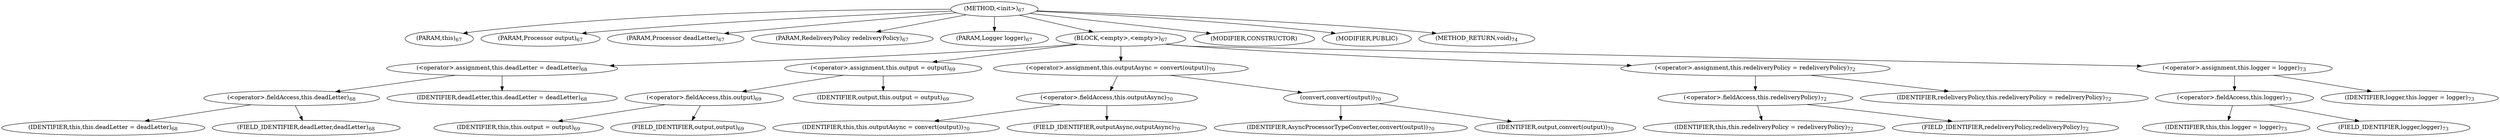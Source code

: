 digraph "&lt;init&gt;" {  
"127" [label = <(METHOD,&lt;init&gt;)<SUB>67</SUB>> ]
"19" [label = <(PARAM,this)<SUB>67</SUB>> ]
"128" [label = <(PARAM,Processor output)<SUB>67</SUB>> ]
"129" [label = <(PARAM,Processor deadLetter)<SUB>67</SUB>> ]
"130" [label = <(PARAM,RedeliveryPolicy redeliveryPolicy)<SUB>67</SUB>> ]
"131" [label = <(PARAM,Logger logger)<SUB>67</SUB>> ]
"132" [label = <(BLOCK,&lt;empty&gt;,&lt;empty&gt;)<SUB>67</SUB>> ]
"133" [label = <(&lt;operator&gt;.assignment,this.deadLetter = deadLetter)<SUB>68</SUB>> ]
"134" [label = <(&lt;operator&gt;.fieldAccess,this.deadLetter)<SUB>68</SUB>> ]
"18" [label = <(IDENTIFIER,this,this.deadLetter = deadLetter)<SUB>68</SUB>> ]
"135" [label = <(FIELD_IDENTIFIER,deadLetter,deadLetter)<SUB>68</SUB>> ]
"136" [label = <(IDENTIFIER,deadLetter,this.deadLetter = deadLetter)<SUB>68</SUB>> ]
"137" [label = <(&lt;operator&gt;.assignment,this.output = output)<SUB>69</SUB>> ]
"138" [label = <(&lt;operator&gt;.fieldAccess,this.output)<SUB>69</SUB>> ]
"20" [label = <(IDENTIFIER,this,this.output = output)<SUB>69</SUB>> ]
"139" [label = <(FIELD_IDENTIFIER,output,output)<SUB>69</SUB>> ]
"140" [label = <(IDENTIFIER,output,this.output = output)<SUB>69</SUB>> ]
"141" [label = <(&lt;operator&gt;.assignment,this.outputAsync = convert(output))<SUB>70</SUB>> ]
"142" [label = <(&lt;operator&gt;.fieldAccess,this.outputAsync)<SUB>70</SUB>> ]
"21" [label = <(IDENTIFIER,this,this.outputAsync = convert(output))<SUB>70</SUB>> ]
"143" [label = <(FIELD_IDENTIFIER,outputAsync,outputAsync)<SUB>70</SUB>> ]
"144" [label = <(convert,convert(output))<SUB>70</SUB>> ]
"145" [label = <(IDENTIFIER,AsyncProcessorTypeConverter,convert(output))<SUB>70</SUB>> ]
"146" [label = <(IDENTIFIER,output,convert(output))<SUB>70</SUB>> ]
"147" [label = <(&lt;operator&gt;.assignment,this.redeliveryPolicy = redeliveryPolicy)<SUB>72</SUB>> ]
"148" [label = <(&lt;operator&gt;.fieldAccess,this.redeliveryPolicy)<SUB>72</SUB>> ]
"22" [label = <(IDENTIFIER,this,this.redeliveryPolicy = redeliveryPolicy)<SUB>72</SUB>> ]
"149" [label = <(FIELD_IDENTIFIER,redeliveryPolicy,redeliveryPolicy)<SUB>72</SUB>> ]
"150" [label = <(IDENTIFIER,redeliveryPolicy,this.redeliveryPolicy = redeliveryPolicy)<SUB>72</SUB>> ]
"151" [label = <(&lt;operator&gt;.assignment,this.logger = logger)<SUB>73</SUB>> ]
"152" [label = <(&lt;operator&gt;.fieldAccess,this.logger)<SUB>73</SUB>> ]
"23" [label = <(IDENTIFIER,this,this.logger = logger)<SUB>73</SUB>> ]
"153" [label = <(FIELD_IDENTIFIER,logger,logger)<SUB>73</SUB>> ]
"154" [label = <(IDENTIFIER,logger,this.logger = logger)<SUB>73</SUB>> ]
"155" [label = <(MODIFIER,CONSTRUCTOR)> ]
"156" [label = <(MODIFIER,PUBLIC)> ]
"157" [label = <(METHOD_RETURN,void)<SUB>74</SUB>> ]
  "127" -> "19" 
  "127" -> "128" 
  "127" -> "129" 
  "127" -> "130" 
  "127" -> "131" 
  "127" -> "132" 
  "127" -> "155" 
  "127" -> "156" 
  "127" -> "157" 
  "132" -> "133" 
  "132" -> "137" 
  "132" -> "141" 
  "132" -> "147" 
  "132" -> "151" 
  "133" -> "134" 
  "133" -> "136" 
  "134" -> "18" 
  "134" -> "135" 
  "137" -> "138" 
  "137" -> "140" 
  "138" -> "20" 
  "138" -> "139" 
  "141" -> "142" 
  "141" -> "144" 
  "142" -> "21" 
  "142" -> "143" 
  "144" -> "145" 
  "144" -> "146" 
  "147" -> "148" 
  "147" -> "150" 
  "148" -> "22" 
  "148" -> "149" 
  "151" -> "152" 
  "151" -> "154" 
  "152" -> "23" 
  "152" -> "153" 
}
